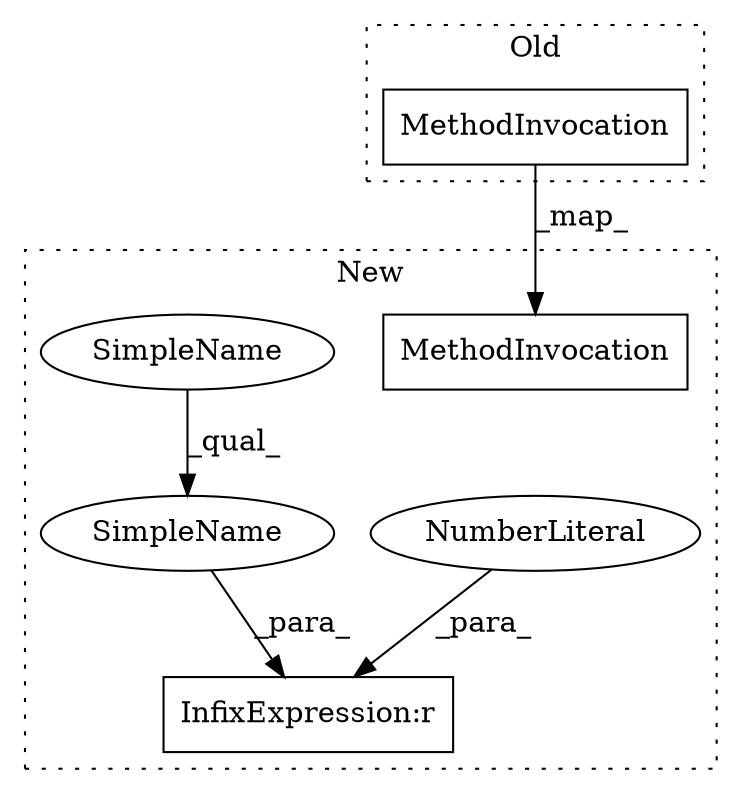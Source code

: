 digraph G {
subgraph cluster0 {
2 [label="MethodInvocation" a="32" s="1906,1916" l="9,1" shape="box"];
label = "Old";
style="dotted";
}
subgraph cluster1 {
1 [label="MethodInvocation" a="32" s="2174,2184" l="9,1" shape="box"];
3 [label="NumberLiteral" a="34" s="2488" l="1" shape="ellipse"];
4 [label="SimpleName" a="42" s="2469" l="15" shape="ellipse"];
5 [label="SimpleName" a="42" s="2469" l="9" shape="ellipse"];
6 [label="InfixExpression:r" a="27" s="2484" l="4" shape="box"];
label = "New";
style="dotted";
}
2 -> 1 [label="_map_"];
3 -> 6 [label="_para_"];
4 -> 6 [label="_para_"];
5 -> 4 [label="_qual_"];
}